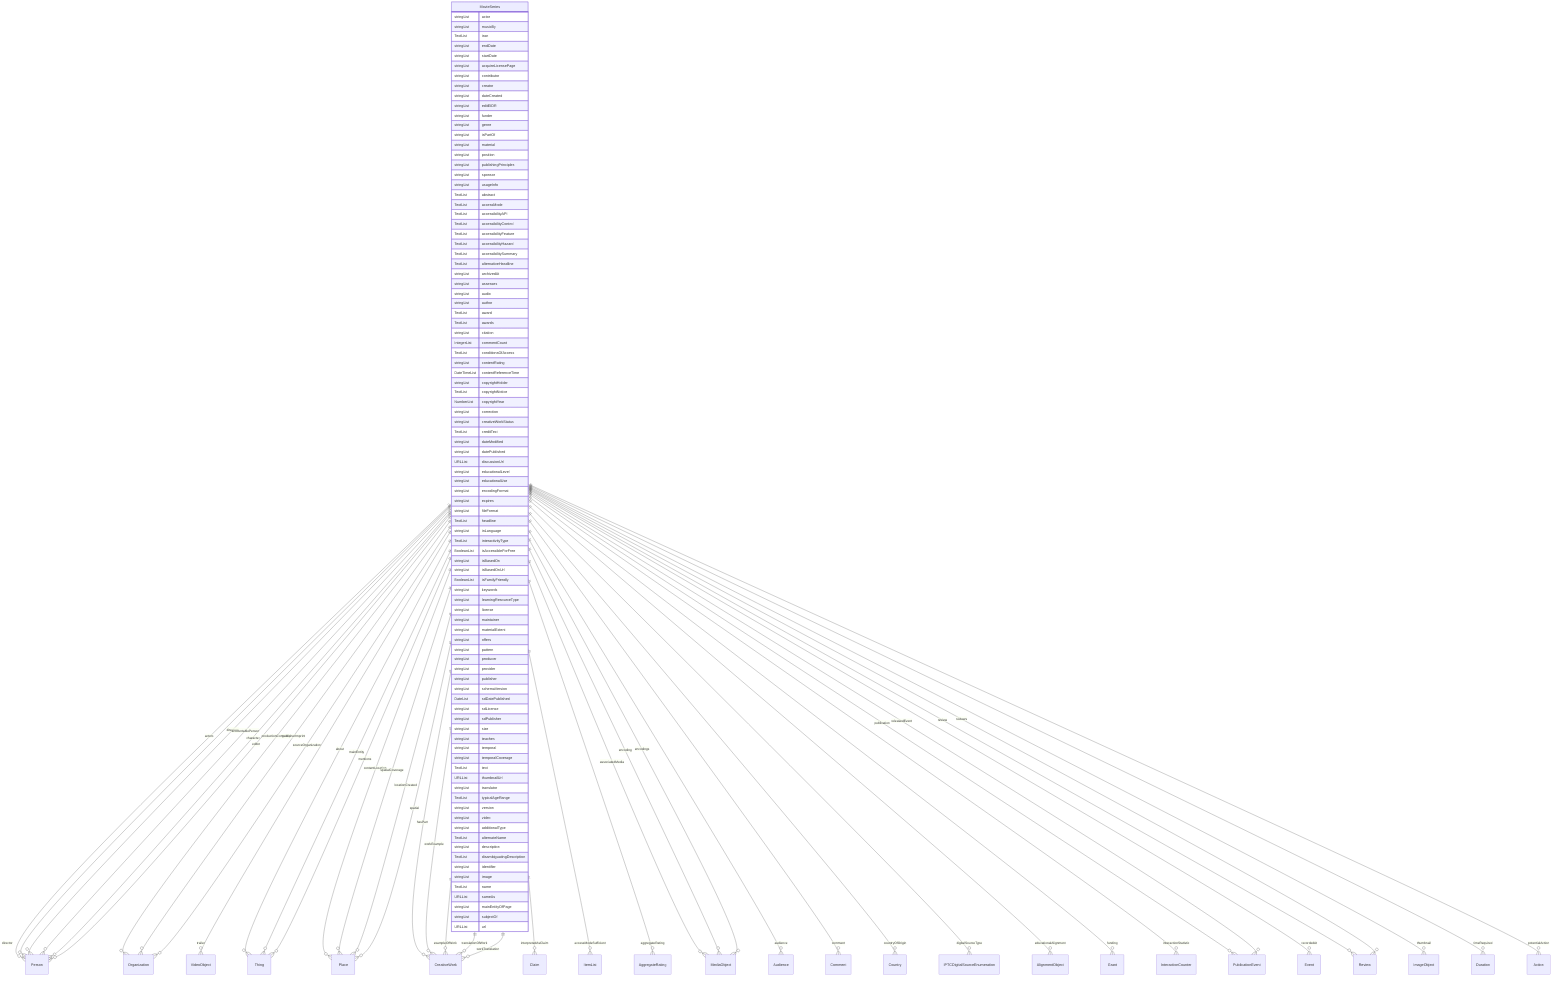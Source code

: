 erDiagram
MovieSeries {
    stringList actor  
    stringList musicBy  
    TextList issn  
    stringList endDate  
    stringList startDate  
    stringList acquireLicensePage  
    stringList contributor  
    stringList creator  
    stringList dateCreated  
    stringList editEIDR  
    stringList funder  
    stringList genre  
    stringList isPartOf  
    stringList material  
    stringList position  
    stringList publishingPrinciples  
    stringList sponsor  
    stringList usageInfo  
    TextList abstract  
    TextList accessMode  
    TextList accessibilityAPI  
    TextList accessibilityControl  
    TextList accessibilityFeature  
    TextList accessibilityHazard  
    TextList accessibilitySummary  
    TextList alternativeHeadline  
    stringList archivedAt  
    stringList assesses  
    stringList audio  
    stringList author  
    TextList award  
    TextList awards  
    stringList citation  
    IntegerList commentCount  
    TextList conditionsOfAccess  
    stringList contentRating  
    DateTimeList contentReferenceTime  
    stringList copyrightHolder  
    TextList copyrightNotice  
    NumberList copyrightYear  
    stringList correction  
    stringList creativeWorkStatus  
    TextList creditText  
    stringList dateModified  
    stringList datePublished  
    URLList discussionUrl  
    stringList educationalLevel  
    stringList educationalUse  
    stringList encodingFormat  
    stringList expires  
    stringList fileFormat  
    TextList headline  
    stringList inLanguage  
    TextList interactivityType  
    BooleanList isAccessibleForFree  
    stringList isBasedOn  
    stringList isBasedOnUrl  
    BooleanList isFamilyFriendly  
    stringList keywords  
    stringList learningResourceType  
    stringList license  
    stringList maintainer  
    stringList materialExtent  
    stringList offers  
    stringList pattern  
    stringList producer  
    stringList provider  
    stringList publisher  
    stringList schemaVersion  
    DateList sdDatePublished  
    stringList sdLicense  
    stringList sdPublisher  
    stringList size  
    stringList teaches  
    stringList temporal  
    stringList temporalCoverage  
    TextList text  
    URLList thumbnailUrl  
    stringList translator  
    TextList typicalAgeRange  
    stringList version  
    stringList video  
    stringList additionalType  
    TextList alternateName  
    stringList description  
    TextList disambiguatingDescription  
    stringList identifier  
    stringList image  
    TextList name  
    URLList sameAs  
    stringList mainEntityOfPage  
    stringList subjectOf  
    URLList url  
}

MovieSeries ||--}o Person : "actors"
MovieSeries ||--}o Person : "director"
MovieSeries ||--}o Person : "directors"
MovieSeries ||--}o Organization : "productionCompany"
MovieSeries ||--}o VideoObject : "trailer"
MovieSeries ||--}o Thing : "about"
MovieSeries ||--}o Place : "contentLocation"
MovieSeries ||--}o CreativeWork : "hasPart"
MovieSeries ||--}o Claim : "interpretedAsClaim"
MovieSeries ||--}o Thing : "mainEntity"
MovieSeries ||--}o Place : "spatialCoverage"
MovieSeries ||--}o CreativeWork : "workExample"
MovieSeries ||--}o ItemList : "accessModeSufficient"
MovieSeries ||--}o Person : "accountablePerson"
MovieSeries ||--}o AggregateRating : "aggregateRating"
MovieSeries ||--}o MediaObject : "associatedMedia"
MovieSeries ||--}o Audience : "audience"
MovieSeries ||--}o Person : "character"
MovieSeries ||--}o Comment : "comment"
MovieSeries ||--}o Country : "countryOfOrigin"
MovieSeries ||--}o IPTCDigitalSourceEnumeration : "digitalSourceType"
MovieSeries ||--}o Person : "editor"
MovieSeries ||--}o AlignmentObject : "educationalAlignment"
MovieSeries ||--}o MediaObject : "encoding"
MovieSeries ||--}o MediaObject : "encodings"
MovieSeries ||--}o CreativeWork : "exampleOfWork"
MovieSeries ||--}o Grant : "funding"
MovieSeries ||--}o InteractionCounter : "interactionStatistic"
MovieSeries ||--}o Place : "locationCreated"
MovieSeries ||--}o Thing : "mentions"
MovieSeries ||--}o PublicationEvent : "publication"
MovieSeries ||--}o Organization : "publisherImprint"
MovieSeries ||--}o Event : "recordedAt"
MovieSeries ||--}o PublicationEvent : "releasedEvent"
MovieSeries ||--}o Review : "review"
MovieSeries ||--}o Review : "reviews"
MovieSeries ||--}o Organization : "sourceOrganization"
MovieSeries ||--}o Place : "spatial"
MovieSeries ||--}o ImageObject : "thumbnail"
MovieSeries ||--}o Duration : "timeRequired"
MovieSeries ||--}o CreativeWork : "translationOfWork"
MovieSeries ||--}o CreativeWork : "workTranslation"
MovieSeries ||--}o Action : "potentialAction"